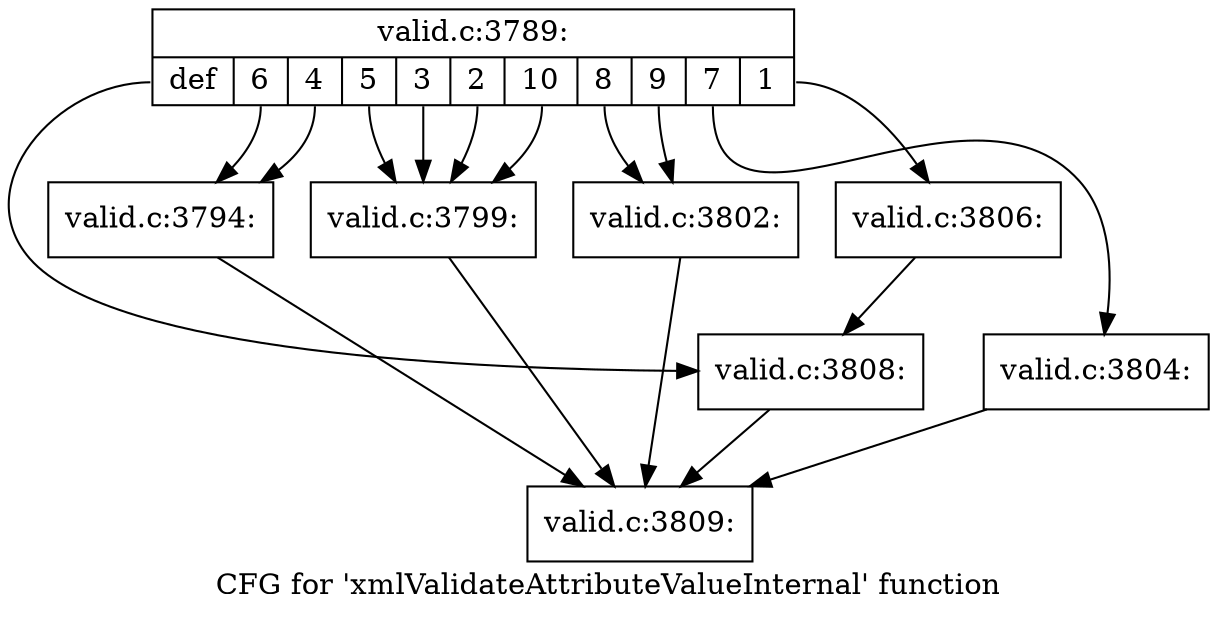 digraph "CFG for 'xmlValidateAttributeValueInternal' function" {
	label="CFG for 'xmlValidateAttributeValueInternal' function";

	Node0x55fa51047c70 [shape=record,label="{valid.c:3789:|{<s0>def|<s1>6|<s2>4|<s3>5|<s4>3|<s5>2|<s6>10|<s7>8|<s8>9|<s9>7|<s10>1}}"];
	Node0x55fa51047c70:s0 -> Node0x55fa51048940;
	Node0x55fa51047c70:s1 -> Node0x55fa51048d60;
	Node0x55fa51047c70:s2 -> Node0x55fa51048d60;
	Node0x55fa51047c70:s3 -> Node0x55fa51049040;
	Node0x55fa51047c70:s4 -> Node0x55fa51049040;
	Node0x55fa51047c70:s5 -> Node0x55fa51049040;
	Node0x55fa51047c70:s6 -> Node0x55fa51049040;
	Node0x55fa51047c70:s7 -> Node0x55fa51049320;
	Node0x55fa51047c70:s8 -> Node0x55fa51049320;
	Node0x55fa51047c70:s9 -> Node0x55fa51049600;
	Node0x55fa51047c70:s10 -> Node0x55fa51049980;
	Node0x55fa51048d60 [shape=record,label="{valid.c:3794:}"];
	Node0x55fa51048d60 -> Node0x55fa51047cc0;
	Node0x55fa51049040 [shape=record,label="{valid.c:3799:}"];
	Node0x55fa51049040 -> Node0x55fa51047cc0;
	Node0x55fa51049320 [shape=record,label="{valid.c:3802:}"];
	Node0x55fa51049320 -> Node0x55fa51047cc0;
	Node0x55fa51049600 [shape=record,label="{valid.c:3804:}"];
	Node0x55fa51049600 -> Node0x55fa51047cc0;
	Node0x55fa51049980 [shape=record,label="{valid.c:3806:}"];
	Node0x55fa51049980 -> Node0x55fa51048940;
	Node0x55fa51048940 [shape=record,label="{valid.c:3808:}"];
	Node0x55fa51048940 -> Node0x55fa51047cc0;
	Node0x55fa51047cc0 [shape=record,label="{valid.c:3809:}"];
}
